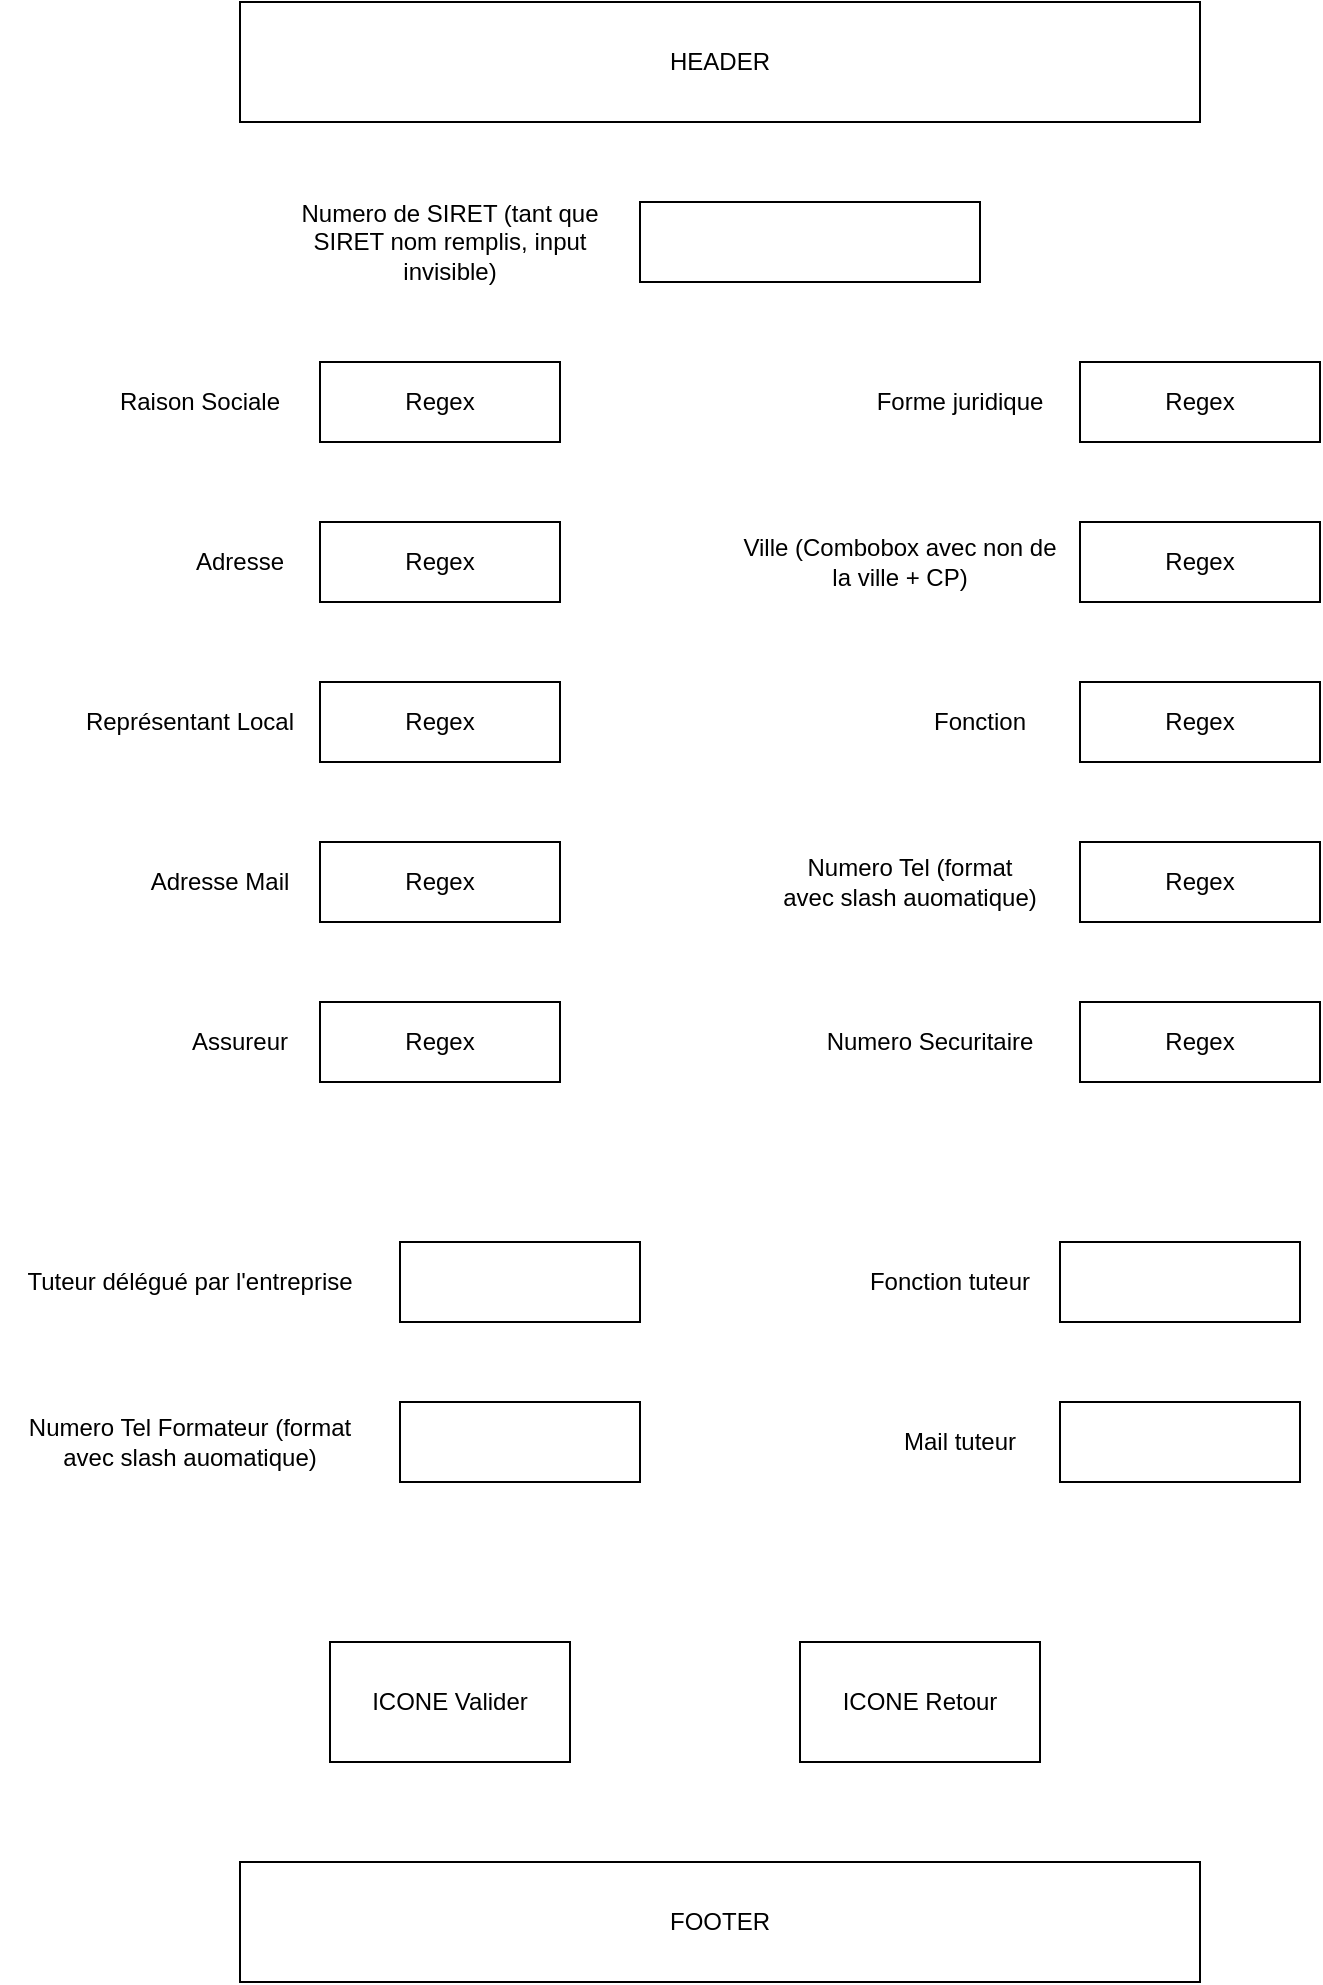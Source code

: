 <mxfile version="14.2.3" type="device"><diagram id="okMIa_bshxxtC9z2FQsy" name="Page-1"><mxGraphModel dx="1102" dy="582" grid="1" gridSize="10" guides="1" tooltips="1" connect="1" arrows="1" fold="1" page="1" pageScale="1" pageWidth="827" pageHeight="1169" math="0" shadow="0"><root><mxCell id="0"/><mxCell id="1" parent="0"/><mxCell id="JMpzTxPS-G3MiNPk6iAb-1" value="HEADER" style="rounded=0;whiteSpace=wrap;html=1;" vertex="1" parent="1"><mxGeometry x="160" y="20" width="480" height="60" as="geometry"/></mxCell><mxCell id="JMpzTxPS-G3MiNPk6iAb-2" value="Numero de SIRET (tant que SIRET nom remplis, input invisible)" style="text;html=1;strokeColor=none;fillColor=none;align=center;verticalAlign=middle;whiteSpace=wrap;rounded=0;" vertex="1" parent="1"><mxGeometry x="180" y="120" width="170" height="40" as="geometry"/></mxCell><mxCell id="JMpzTxPS-G3MiNPk6iAb-3" value="" style="rounded=0;whiteSpace=wrap;html=1;" vertex="1" parent="1"><mxGeometry x="360" y="120" width="170" height="40" as="geometry"/></mxCell><mxCell id="JMpzTxPS-G3MiNPk6iAb-5" value="Regex" style="rounded=0;whiteSpace=wrap;html=1;" vertex="1" parent="1"><mxGeometry x="200" y="200" width="120" height="40" as="geometry"/></mxCell><mxCell id="JMpzTxPS-G3MiNPk6iAb-6" value="Raison Sociale" style="text;html=1;strokeColor=none;fillColor=none;align=center;verticalAlign=middle;whiteSpace=wrap;rounded=0;" vertex="1" parent="1"><mxGeometry x="90" y="210" width="100" height="20" as="geometry"/></mxCell><mxCell id="JMpzTxPS-G3MiNPk6iAb-7" value="Regex" style="rounded=0;whiteSpace=wrap;html=1;" vertex="1" parent="1"><mxGeometry x="580" y="200" width="120" height="40" as="geometry"/></mxCell><mxCell id="JMpzTxPS-G3MiNPk6iAb-8" value="Forme juridique" style="text;html=1;strokeColor=none;fillColor=none;align=center;verticalAlign=middle;whiteSpace=wrap;rounded=0;" vertex="1" parent="1"><mxGeometry x="470" y="210" width="100" height="20" as="geometry"/></mxCell><mxCell id="JMpzTxPS-G3MiNPk6iAb-9" value="Regex" style="rounded=0;whiteSpace=wrap;html=1;" vertex="1" parent="1"><mxGeometry x="200" y="280" width="120" height="40" as="geometry"/></mxCell><mxCell id="JMpzTxPS-G3MiNPk6iAb-10" value="Adresse" style="text;html=1;strokeColor=none;fillColor=none;align=center;verticalAlign=middle;whiteSpace=wrap;rounded=0;" vertex="1" parent="1"><mxGeometry x="140" y="290" width="40" height="20" as="geometry"/></mxCell><mxCell id="JMpzTxPS-G3MiNPk6iAb-12" value="Regex" style="rounded=0;whiteSpace=wrap;html=1;" vertex="1" parent="1"><mxGeometry x="580" y="280" width="120" height="40" as="geometry"/></mxCell><mxCell id="JMpzTxPS-G3MiNPk6iAb-13" value="Ville (Combobox avec non de la ville + CP)" style="text;html=1;strokeColor=none;fillColor=none;align=center;verticalAlign=middle;whiteSpace=wrap;rounded=0;" vertex="1" parent="1"><mxGeometry x="410" y="290" width="160" height="20" as="geometry"/></mxCell><mxCell id="JMpzTxPS-G3MiNPk6iAb-14" value="Regex" style="rounded=0;whiteSpace=wrap;html=1;" vertex="1" parent="1"><mxGeometry x="200" y="360" width="120" height="40" as="geometry"/></mxCell><mxCell id="JMpzTxPS-G3MiNPk6iAb-15" value="Représentant Local" style="text;html=1;strokeColor=none;fillColor=none;align=center;verticalAlign=middle;whiteSpace=wrap;rounded=0;" vertex="1" parent="1"><mxGeometry x="80" y="370" width="110" height="20" as="geometry"/></mxCell><mxCell id="JMpzTxPS-G3MiNPk6iAb-16" value="Regex" style="rounded=0;whiteSpace=wrap;html=1;" vertex="1" parent="1"><mxGeometry x="580" y="360" width="120" height="40" as="geometry"/></mxCell><mxCell id="JMpzTxPS-G3MiNPk6iAb-17" value="Fonction" style="text;html=1;strokeColor=none;fillColor=none;align=center;verticalAlign=middle;whiteSpace=wrap;rounded=0;" vertex="1" parent="1"><mxGeometry x="500" y="370" width="60" height="20" as="geometry"/></mxCell><mxCell id="JMpzTxPS-G3MiNPk6iAb-18" value="Regex" style="rounded=0;whiteSpace=wrap;html=1;" vertex="1" parent="1"><mxGeometry x="200" y="440" width="120" height="40" as="geometry"/></mxCell><mxCell id="JMpzTxPS-G3MiNPk6iAb-19" value="Adresse Mail" style="text;html=1;strokeColor=none;fillColor=none;align=center;verticalAlign=middle;whiteSpace=wrap;rounded=0;" vertex="1" parent="1"><mxGeometry x="110" y="450" width="80" height="20" as="geometry"/></mxCell><mxCell id="JMpzTxPS-G3MiNPk6iAb-20" value="Regex" style="rounded=0;whiteSpace=wrap;html=1;" vertex="1" parent="1"><mxGeometry x="580" y="440" width="120" height="40" as="geometry"/></mxCell><mxCell id="JMpzTxPS-G3MiNPk6iAb-21" value="Numero Tel (format avec slash auomatique)" style="text;html=1;strokeColor=none;fillColor=none;align=center;verticalAlign=middle;whiteSpace=wrap;rounded=0;" vertex="1" parent="1"><mxGeometry x="430" y="450" width="130" height="20" as="geometry"/></mxCell><mxCell id="JMpzTxPS-G3MiNPk6iAb-22" value="Regex" style="rounded=0;whiteSpace=wrap;html=1;" vertex="1" parent="1"><mxGeometry x="200" y="520" width="120" height="40" as="geometry"/></mxCell><mxCell id="JMpzTxPS-G3MiNPk6iAb-23" value="Assureur" style="text;html=1;strokeColor=none;fillColor=none;align=center;verticalAlign=middle;whiteSpace=wrap;rounded=0;" vertex="1" parent="1"><mxGeometry x="130" y="530" width="60" height="20" as="geometry"/></mxCell><mxCell id="JMpzTxPS-G3MiNPk6iAb-24" value="Regex" style="rounded=0;whiteSpace=wrap;html=1;" vertex="1" parent="1"><mxGeometry x="580" y="520" width="120" height="40" as="geometry"/></mxCell><mxCell id="JMpzTxPS-G3MiNPk6iAb-25" value="Numero Securitaire" style="text;html=1;strokeColor=none;fillColor=none;align=center;verticalAlign=middle;whiteSpace=wrap;rounded=0;" vertex="1" parent="1"><mxGeometry x="450" y="530" width="110" height="20" as="geometry"/></mxCell><mxCell id="JMpzTxPS-G3MiNPk6iAb-26" value="" style="rounded=0;whiteSpace=wrap;html=1;" vertex="1" parent="1"><mxGeometry x="240" y="640" width="120" height="40" as="geometry"/></mxCell><mxCell id="JMpzTxPS-G3MiNPk6iAb-27" value="Tuteur délégué par l'entreprise" style="text;html=1;strokeColor=none;fillColor=none;align=center;verticalAlign=middle;whiteSpace=wrap;rounded=0;" vertex="1" parent="1"><mxGeometry x="40" y="650" width="190" height="20" as="geometry"/></mxCell><mxCell id="JMpzTxPS-G3MiNPk6iAb-28" value="" style="rounded=0;whiteSpace=wrap;html=1;" vertex="1" parent="1"><mxGeometry x="570" y="640" width="120" height="40" as="geometry"/></mxCell><mxCell id="JMpzTxPS-G3MiNPk6iAb-29" value="Fonction tuteur" style="text;html=1;strokeColor=none;fillColor=none;align=center;verticalAlign=middle;whiteSpace=wrap;rounded=0;" vertex="1" parent="1"><mxGeometry x="470" y="650" width="90" height="20" as="geometry"/></mxCell><mxCell id="JMpzTxPS-G3MiNPk6iAb-30" value="" style="rounded=0;whiteSpace=wrap;html=1;" vertex="1" parent="1"><mxGeometry x="240" y="720" width="120" height="40" as="geometry"/></mxCell><mxCell id="JMpzTxPS-G3MiNPk6iAb-31" value="Numero Tel Formateur (format avec slash auomatique)" style="text;html=1;strokeColor=none;fillColor=none;align=center;verticalAlign=middle;whiteSpace=wrap;rounded=0;" vertex="1" parent="1"><mxGeometry x="50" y="730" width="170" height="20" as="geometry"/></mxCell><mxCell id="JMpzTxPS-G3MiNPk6iAb-32" value="" style="rounded=0;whiteSpace=wrap;html=1;" vertex="1" parent="1"><mxGeometry x="570" y="720" width="120" height="40" as="geometry"/></mxCell><mxCell id="JMpzTxPS-G3MiNPk6iAb-33" value="Mail tuteur" style="text;html=1;strokeColor=none;fillColor=none;align=center;verticalAlign=middle;whiteSpace=wrap;rounded=0;" vertex="1" parent="1"><mxGeometry x="485" y="730" width="70" height="20" as="geometry"/></mxCell><mxCell id="JMpzTxPS-G3MiNPk6iAb-34" value="ICONE Valider" style="rounded=0;whiteSpace=wrap;html=1;" vertex="1" parent="1"><mxGeometry x="205" y="840" width="120" height="60" as="geometry"/></mxCell><mxCell id="JMpzTxPS-G3MiNPk6iAb-35" value="ICONE Retour" style="rounded=0;whiteSpace=wrap;html=1;" vertex="1" parent="1"><mxGeometry x="440" y="840" width="120" height="60" as="geometry"/></mxCell><mxCell id="JMpzTxPS-G3MiNPk6iAb-36" value="FOOTER" style="rounded=0;whiteSpace=wrap;html=1;" vertex="1" parent="1"><mxGeometry x="160" y="950" width="480" height="60" as="geometry"/></mxCell></root></mxGraphModel></diagram></mxfile>